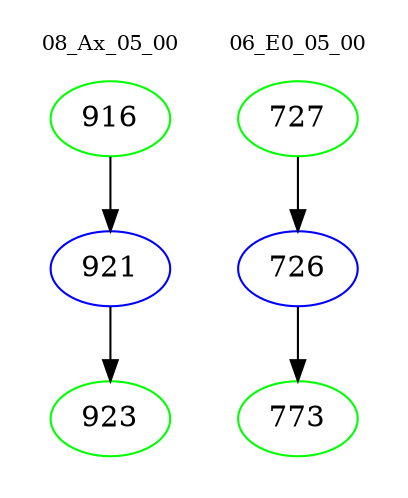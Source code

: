 digraph{
subgraph cluster_0 {
color = white
label = "08_Ax_05_00";
fontsize=10;
T0_916 [label="916", color="green"]
T0_916 -> T0_921 [color="black"]
T0_921 [label="921", color="blue"]
T0_921 -> T0_923 [color="black"]
T0_923 [label="923", color="green"]
}
subgraph cluster_1 {
color = white
label = "06_E0_05_00";
fontsize=10;
T1_727 [label="727", color="green"]
T1_727 -> T1_726 [color="black"]
T1_726 [label="726", color="blue"]
T1_726 -> T1_773 [color="black"]
T1_773 [label="773", color="green"]
}
}
